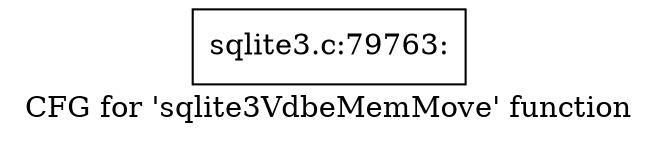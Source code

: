 digraph "CFG for 'sqlite3VdbeMemMove' function" {
	label="CFG for 'sqlite3VdbeMemMove' function";

	Node0x55c0f5d2e770 [shape=record,label="{sqlite3.c:79763:}"];
}
